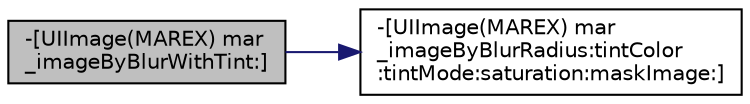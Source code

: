 digraph "-[UIImage(MAREX) mar_imageByBlurWithTint:]"
{
  edge [fontname="Helvetica",fontsize="10",labelfontname="Helvetica",labelfontsize="10"];
  node [fontname="Helvetica",fontsize="10",shape=record];
  rankdir="LR";
  Node50 [label="-[UIImage(MAREX) mar\l_imageByBlurWithTint:]",height=0.2,width=0.4,color="black", fillcolor="grey75", style="filled", fontcolor="black"];
  Node50 -> Node51 [color="midnightblue",fontsize="10",style="solid"];
  Node51 [label="-[UIImage(MAREX) mar\l_imageByBlurRadius:tintColor\l:tintMode:saturation:maskImage:]",height=0.2,width=0.4,color="black", fillcolor="white", style="filled",URL="$category_u_i_image_07_m_a_r_e_x_08.html#aa079614cf36142dec53faca9418c0df0"];
}
